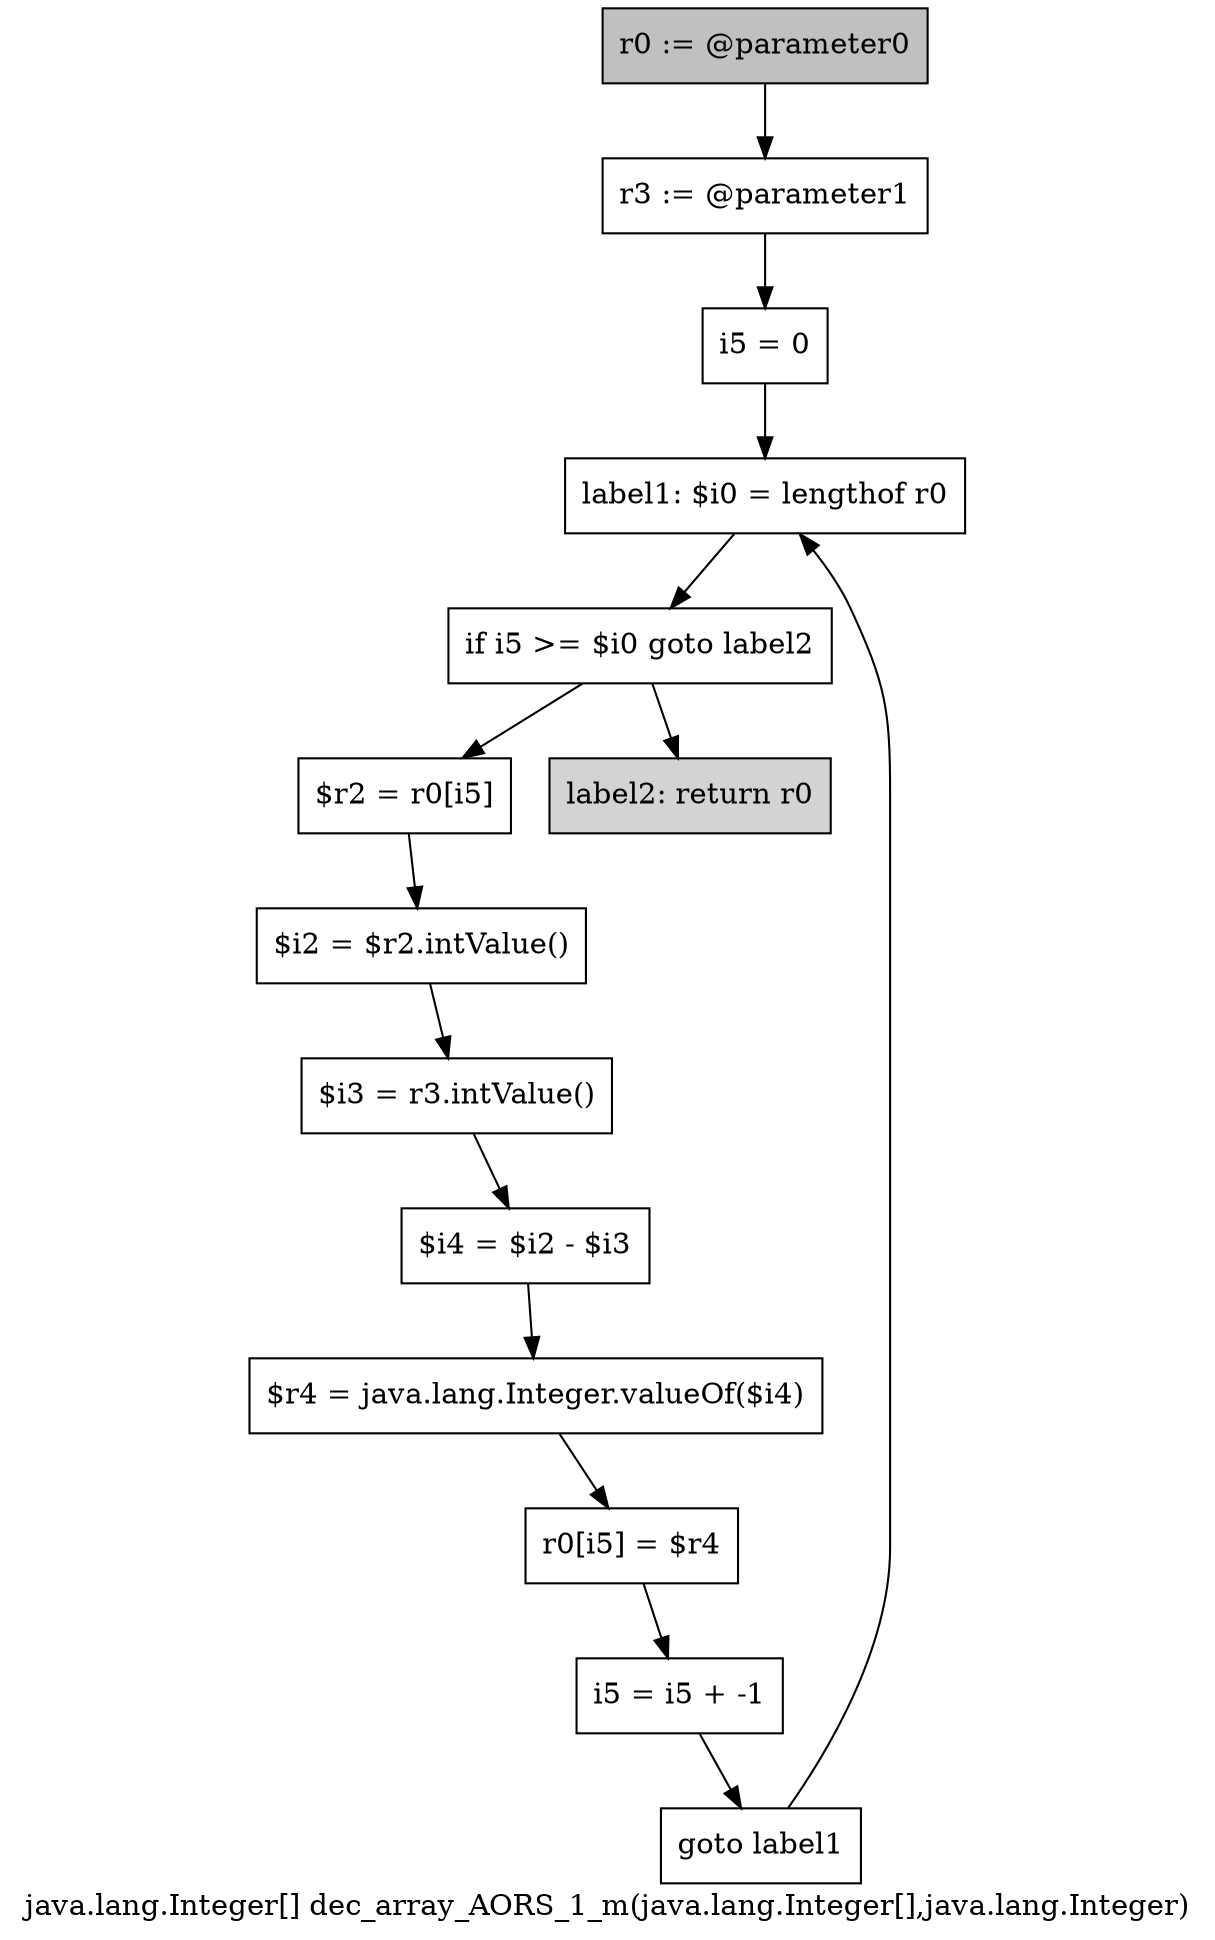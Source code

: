 digraph "java.lang.Integer[] dec_array_AORS_1_m(java.lang.Integer[],java.lang.Integer)" {
    label="java.lang.Integer[] dec_array_AORS_1_m(java.lang.Integer[],java.lang.Integer)";
    node [shape=box];
    "0" [style=filled,fillcolor=gray,label="r0 := @parameter0",];
    "1" [label="r3 := @parameter1",];
    "0"->"1";
    "2" [label="i5 = 0",];
    "1"->"2";
    "3" [label="label1: $i0 = lengthof r0",];
    "2"->"3";
    "4" [label="if i5 >= $i0 goto label2",];
    "3"->"4";
    "5" [label="$r2 = r0[i5]",];
    "4"->"5";
    "13" [style=filled,fillcolor=lightgray,label="label2: return r0",];
    "4"->"13";
    "6" [label="$i2 = $r2.intValue()",];
    "5"->"6";
    "7" [label="$i3 = r3.intValue()",];
    "6"->"7";
    "8" [label="$i4 = $i2 - $i3",];
    "7"->"8";
    "9" [label="$r4 = java.lang.Integer.valueOf($i4)",];
    "8"->"9";
    "10" [label="r0[i5] = $r4",];
    "9"->"10";
    "11" [label="i5 = i5 + -1",];
    "10"->"11";
    "12" [label="goto label1",];
    "11"->"12";
    "12"->"3";
}
